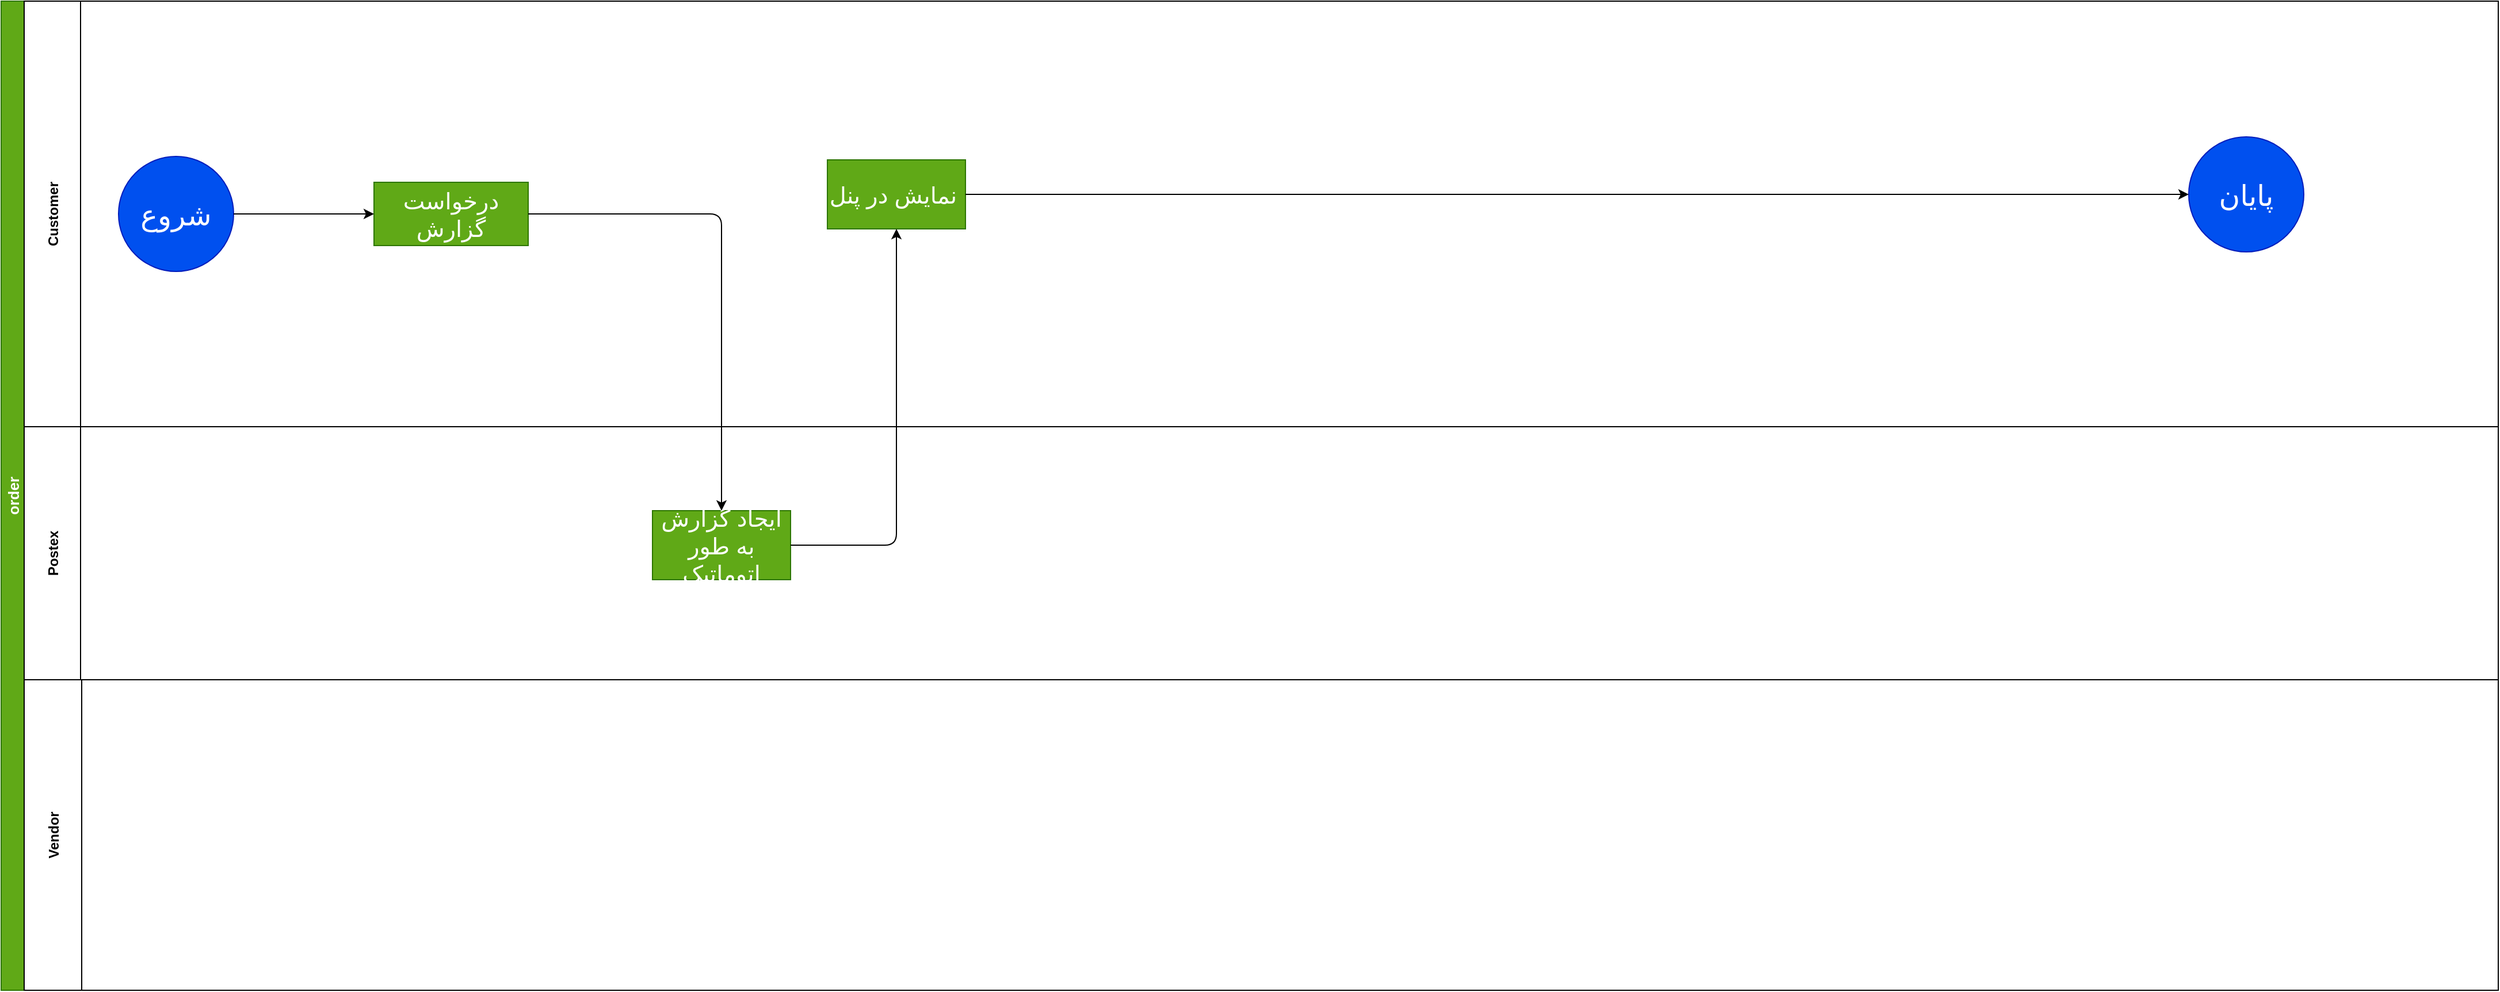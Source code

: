 <mxfile>
    <diagram id="H_5v4_dxa1Rt6mgXn0Bk" name="Page-1">
        <mxGraphModel dx="968" dy="567" grid="0" gridSize="10" guides="1" tooltips="1" connect="1" arrows="1" fold="1" page="1" pageScale="1" pageWidth="2336" pageHeight="1654" math="0" shadow="0">
            <root>
                <mxCell id="0"/>
                <mxCell id="1" parent="0"/>
                <mxCell id="2" value="order" style="swimlane;childLayout=stackLayout;resizeParent=1;resizeParentMax=0;horizontal=0;startSize=20;horizontalStack=0;fillColor=#60a917;strokeColor=#2D7600;fontColor=#ffffff;fontSize=13;" parent="1" vertex="1">
                    <mxGeometry x="83" y="80" width="2170" height="860" as="geometry"/>
                </mxCell>
                <mxCell id="3" value="Customer" style="swimlane;startSize=49;horizontal=0;fillColor=default;" parent="2" vertex="1">
                    <mxGeometry x="20" width="2150" height="370" as="geometry"/>
                </mxCell>
                <mxCell id="78" value="&lt;font style=&quot;font-size: 20px&quot;&gt;نمایش در پنل&amp;nbsp;&lt;/font&gt;" style="whiteSpace=wrap;html=1;fillColor=#60a917;strokeColor=#2D7600;fontColor=#ffffff;" parent="3" vertex="1">
                    <mxGeometry x="698" y="138" width="120" height="60" as="geometry"/>
                </mxCell>
                <mxCell id="29" value="&lt;font style=&quot;font-size: 25px&quot;&gt;پایان&lt;/font&gt;" style="ellipse;whiteSpace=wrap;html=1;aspect=fixed;fillColor=#0050ef;strokeColor=#001DBC;fontColor=#ffffff;" parent="3" vertex="1">
                    <mxGeometry x="1881" y="118" width="100" height="100" as="geometry"/>
                </mxCell>
                <mxCell id="98" style="edgeStyle=orthogonalEdgeStyle;html=1;exitX=1;exitY=0.5;exitDx=0;exitDy=0;" parent="3" source="78" target="29" edge="1">
                    <mxGeometry relative="1" as="geometry">
                        <mxPoint x="1591" y="168" as="targetPoint"/>
                    </mxGeometry>
                </mxCell>
                <mxCell id="4" value="&lt;font style=&quot;font-size: 25px&quot;&gt;شروع&lt;/font&gt;" style="ellipse;whiteSpace=wrap;html=1;aspect=fixed;fillColor=#0050ef;strokeColor=#001DBC;fontColor=#ffffff;" parent="3" vertex="1">
                    <mxGeometry x="82" y="135" width="100" height="100" as="geometry"/>
                </mxCell>
                <mxCell id="74" value="&lt;font style=&quot;font-size: 20px&quot;&gt;درخواست گزارش&lt;/font&gt;" style="whiteSpace=wrap;html=1;fillColor=#60a917;strokeColor=#2D7600;fontColor=#ffffff;" parent="3" vertex="1">
                    <mxGeometry x="304" y="157.5" width="134" height="55" as="geometry"/>
                </mxCell>
                <mxCell id="75" value="" style="edgeStyle=orthogonalEdgeStyle;html=1;" parent="3" source="4" target="74" edge="1">
                    <mxGeometry relative="1" as="geometry"/>
                </mxCell>
                <mxCell id="5" value="Postex" style="swimlane;startSize=49;horizontal=0;" parent="2" vertex="1">
                    <mxGeometry x="20" y="370" width="2150" height="220" as="geometry"/>
                </mxCell>
                <mxCell id="76" value="&lt;font style=&quot;font-size: 20px&quot;&gt;ایجاد گزارش به طور اتوماتیک&lt;/font&gt;" style="whiteSpace=wrap;html=1;fillColor=#60a917;strokeColor=#2D7600;fontColor=#ffffff;" parent="5" vertex="1">
                    <mxGeometry x="546" y="73" width="120" height="60" as="geometry"/>
                </mxCell>
                <mxCell id="6" value="Vendor" style="swimlane;startSize=50;horizontal=0;" parent="2" vertex="1">
                    <mxGeometry x="20" y="590" width="2150" height="270" as="geometry"/>
                </mxCell>
                <mxCell id="79" value="" style="edgeStyle=orthogonalEdgeStyle;html=1;fontSize=20;" parent="2" source="76" target="78" edge="1">
                    <mxGeometry relative="1" as="geometry"/>
                </mxCell>
                <mxCell id="97" style="edgeStyle=orthogonalEdgeStyle;html=1;exitX=1;exitY=0.5;exitDx=0;exitDy=0;" parent="2" source="74" target="76" edge="1">
                    <mxGeometry relative="1" as="geometry"/>
                </mxCell>
            </root>
        </mxGraphModel>
    </diagram>
</mxfile>